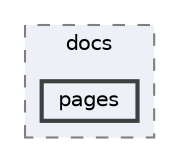 digraph "C:/Users/HP/Documents/GitHub/Minero-Game/Classes/ConfigMan/lib/tomlplusplus-3.3.0/tomlplusplus-3.3.0/docs/pages"
{
 // LATEX_PDF_SIZE
  bgcolor="transparent";
  edge [fontname=Helvetica,fontsize=10,labelfontname=Helvetica,labelfontsize=10];
  node [fontname=Helvetica,fontsize=10,shape=box,height=0.2,width=0.4];
  compound=true
  subgraph clusterdir_f90c15cb17e9ab73301c9aa80b781208 {
    graph [ bgcolor="#edf0f7", pencolor="grey50", label="docs", fontname=Helvetica,fontsize=10 style="filled,dashed", URL="dir_f90c15cb17e9ab73301c9aa80b781208.html",tooltip=""]
  dir_59d1fc9800259f7cbdd6e3010cf539c3 [label="pages", fillcolor="#edf0f7", color="grey25", style="filled,bold", URL="dir_59d1fc9800259f7cbdd6e3010cf539c3.html",tooltip=""];
  }
}
